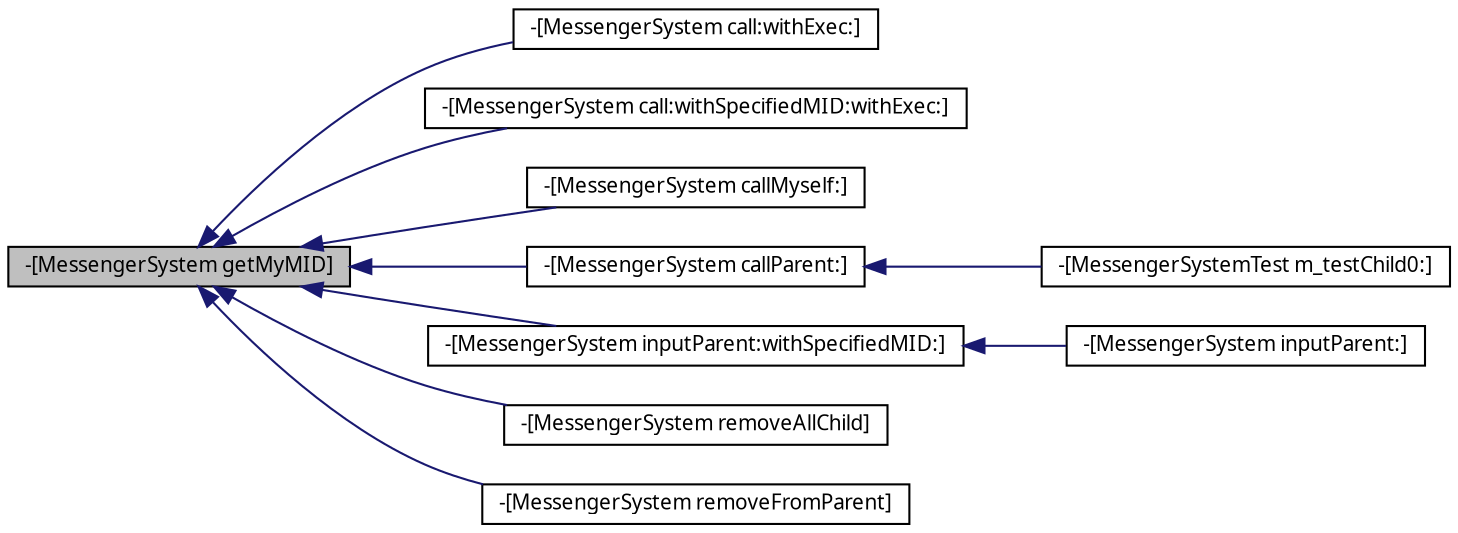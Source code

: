 digraph G
{
  edge [fontname="FreeSans.ttf",fontsize="10",labelfontname="FreeSans.ttf",labelfontsize="10"];
  node [fontname="FreeSans.ttf",fontsize="10",shape=record];
  rankdir=LR;
  Node1 [label="-[MessengerSystem getMyMID]",height=0.2,width=0.4,color="black", fillcolor="grey75", style="filled" fontcolor="black"];
  Node1 -> Node2 [dir=back,color="midnightblue",fontsize="10",style="solid",fontname="FreeSans.ttf"];
  Node2 [label="-[MessengerSystem call:withExec:]",height=0.2,width=0.4,color="black", fillcolor="white", style="filled",URL="$dc/dc9/interface_messenger_system.html#ae9f0c6c7daf251eb28aad584b1eca292"];
  Node1 -> Node3 [dir=back,color="midnightblue",fontsize="10",style="solid",fontname="FreeSans.ttf"];
  Node3 [label="-[MessengerSystem call:withSpecifiedMID:withExec:]",height=0.2,width=0.4,color="black", fillcolor="white", style="filled",URL="$dc/dc9/interface_messenger_system.html#ae923fe829663d8974dc34063bd32c4a2"];
  Node1 -> Node4 [dir=back,color="midnightblue",fontsize="10",style="solid",fontname="FreeSans.ttf"];
  Node4 [label="-[MessengerSystem callMyself:]",height=0.2,width=0.4,color="black", fillcolor="white", style="filled",URL="$dc/dc9/interface_messenger_system.html#a0d78a7be460a84be04e67d73ddcf4248"];
  Node1 -> Node5 [dir=back,color="midnightblue",fontsize="10",style="solid",fontname="FreeSans.ttf"];
  Node5 [label="-[MessengerSystem callParent:]",height=0.2,width=0.4,color="black", fillcolor="white", style="filled",URL="$dc/dc9/interface_messenger_system.html#acf758deab41281c54d928be2a72fc9ba"];
  Node5 -> Node6 [dir=back,color="midnightblue",fontsize="10",style="solid",fontname="FreeSans.ttf"];
  Node6 [label="-[MessengerSystemTest m_testChild0:]",height=0.2,width=0.4,color="black", fillcolor="white", style="filled",URL="$d9/d39/interface_messenger_system_test.html#ab2b931ec9d4901e4fd60204e53fc61e7"];
  Node1 -> Node7 [dir=back,color="midnightblue",fontsize="10",style="solid",fontname="FreeSans.ttf"];
  Node7 [label="-[MessengerSystem inputParent:withSpecifiedMID:]",height=0.2,width=0.4,color="black", fillcolor="white", style="filled",URL="$dc/dc9/interface_messenger_system.html#ae7f62ea0ebdb51b5f2628f3002add7e7"];
  Node7 -> Node8 [dir=back,color="midnightblue",fontsize="10",style="solid",fontname="FreeSans.ttf"];
  Node8 [label="-[MessengerSystem inputParent:]",height=0.2,width=0.4,color="black", fillcolor="white", style="filled",URL="$dc/dc9/interface_messenger_system.html#a2dc1b363d2e1b00f232fd829225a9ff3"];
  Node1 -> Node9 [dir=back,color="midnightblue",fontsize="10",style="solid",fontname="FreeSans.ttf"];
  Node9 [label="-[MessengerSystem removeAllChild]",height=0.2,width=0.4,color="black", fillcolor="white", style="filled",URL="$dc/dc9/interface_messenger_system.html#abfbdbb7d723b910d012d980daacbcd9b"];
  Node1 -> Node10 [dir=back,color="midnightblue",fontsize="10",style="solid",fontname="FreeSans.ttf"];
  Node10 [label="-[MessengerSystem removeFromParent]",height=0.2,width=0.4,color="black", fillcolor="white", style="filled",URL="$dc/dc9/interface_messenger_system.html#a1b95b2f06c63a72a776c853d74e11b03"];
}

